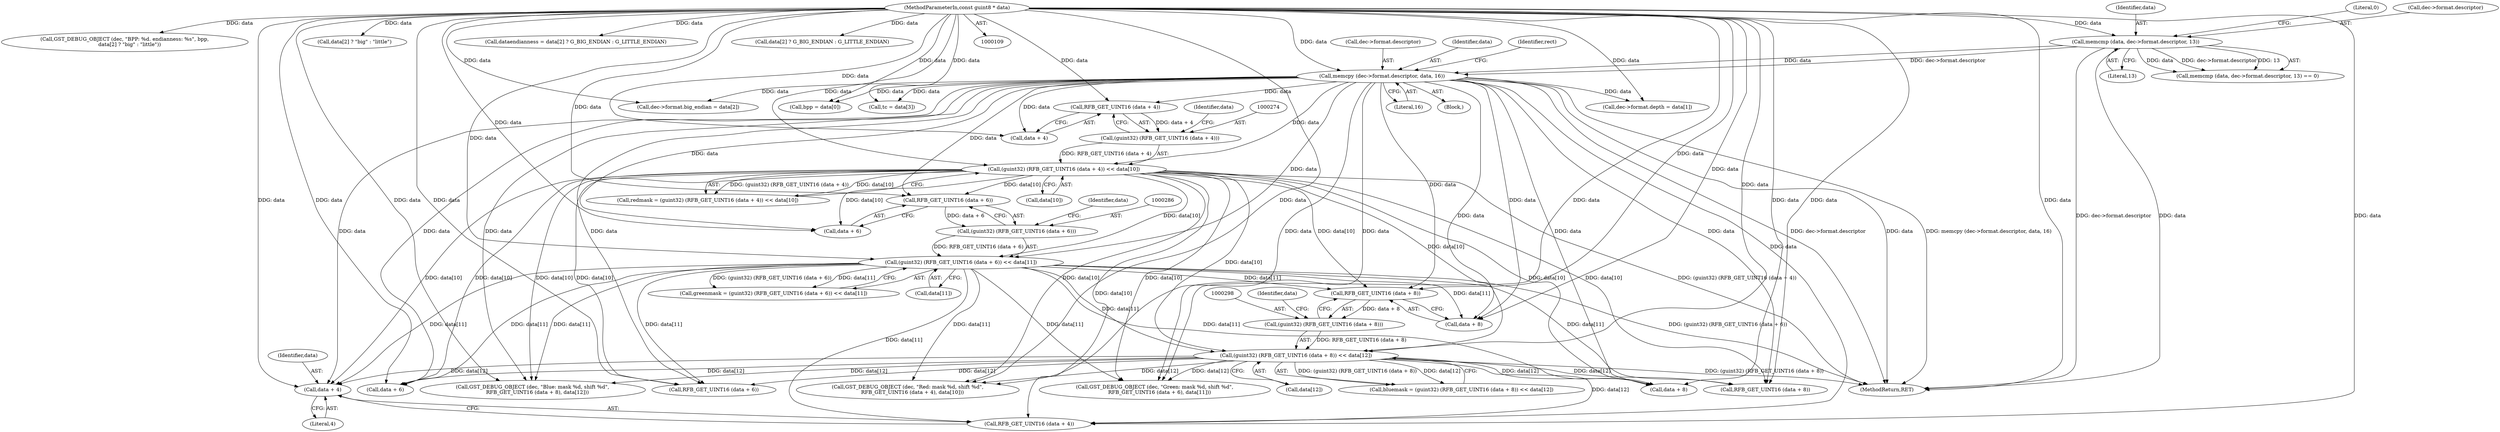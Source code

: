 digraph "0_gstreamer_4cb1bcf1422bbcd79c0f683edb7ee85e3f7a31fe_0@pointer" {
"1000310" [label="(Call,data + 4)"];
"1000284" [label="(Call,(guint32) (RFB_GET_UINT16 (data + 6)) << data[11])"];
"1000285" [label="(Call,(guint32) (RFB_GET_UINT16 (data + 6)))"];
"1000287" [label="(Call,RFB_GET_UINT16 (data + 6))"];
"1000272" [label="(Call,(guint32) (RFB_GET_UINT16 (data + 4)) << data[10])"];
"1000273" [label="(Call,(guint32) (RFB_GET_UINT16 (data + 4)))"];
"1000275" [label="(Call,RFB_GET_UINT16 (data + 4))"];
"1000153" [label="(Call,memcpy (dec->format.descriptor, data, 16))"];
"1000141" [label="(Call,memcmp (data, dec->format.descriptor, 13))"];
"1000112" [label="(MethodParameterIn,const guint8 * data)"];
"1000296" [label="(Call,(guint32) (RFB_GET_UINT16 (data + 8)) << data[12])"];
"1000297" [label="(Call,(guint32) (RFB_GET_UINT16 (data + 8)))"];
"1000299" [label="(Call,RFB_GET_UINT16 (data + 8))"];
"1000154" [label="(Call,dec->format.descriptor)"];
"1000282" [label="(Call,greenmask = (guint32) (RFB_GET_UINT16 (data + 6)) << data[11])"];
"1000142" [label="(Identifier,data)"];
"1000306" [label="(Call,GST_DEBUG_OBJECT (dec, \"Red: mask %d, shift %d\",\n      RFB_GET_UINT16 (data + 4), data[10]))"];
"1000287" [label="(Call,RFB_GET_UINT16 (data + 6))"];
"1000148" [label="(Literal,13)"];
"1000336" [label="(Call,GST_DEBUG_OBJECT (dec, \"BPP: %d. endianness: %s\", bpp,\n      data[2] ? \"big\" : \"little\"))"];
"1000280" [label="(Identifier,data)"];
"1000316" [label="(Call,GST_DEBUG_OBJECT (dec, \"Green: mask %d, shift %d\",\n      RFB_GET_UINT16 (data + 6), data[11]))"];
"1000309" [label="(Call,RFB_GET_UINT16 (data + 4))"];
"1000112" [label="(MethodParameterIn,const guint8 * data)"];
"1000193" [label="(Call,dec->format.big_endian = data[2])"];
"1000340" [label="(Call,data[2] ? \"big\" : \"little\")"];
"1000275" [label="(Call,RFB_GET_UINT16 (data + 4))"];
"1000149" [label="(Literal,0)"];
"1000330" [label="(Call,data + 8)"];
"1000296" [label="(Call,(guint32) (RFB_GET_UINT16 (data + 8)) << data[12])"];
"1000294" [label="(Call,bluemask = (guint32) (RFB_GET_UINT16 (data + 8)) << data[12])"];
"1000320" [label="(Call,data + 6)"];
"1000179" [label="(Call,bpp = data[0])"];
"1000311" [label="(Identifier,data)"];
"1000270" [label="(Call,redmask = (guint32) (RFB_GET_UINT16 (data + 4)) << data[10])"];
"1000159" [label="(Identifier,data)"];
"1000140" [label="(Call,memcmp (data, dec->format.descriptor, 13) == 0)"];
"1000202" [label="(Call,dataendianness = data[2] ? G_BIG_ENDIAN : G_LITTLE_ENDIAN)"];
"1000284" [label="(Call,(guint32) (RFB_GET_UINT16 (data + 6)) << data[11])"];
"1000299" [label="(Call,RFB_GET_UINT16 (data + 8))"];
"1000285" [label="(Call,(guint32) (RFB_GET_UINT16 (data + 6)))"];
"1000288" [label="(Call,data + 6)"];
"1000276" [label="(Call,data + 4)"];
"1000272" [label="(Call,(guint32) (RFB_GET_UINT16 (data + 4)) << data[10])"];
"1000153" [label="(Call,memcpy (dec->format.descriptor, data, 16))"];
"1000204" [label="(Call,data[2] ? G_BIG_ENDIAN : G_LITTLE_ENDIAN)"];
"1000143" [label="(Call,dec->format.descriptor)"];
"1000160" [label="(Literal,16)"];
"1000326" [label="(Call,GST_DEBUG_OBJECT (dec, \"Blue: mask %d, shift %d\",\n      RFB_GET_UINT16 (data + 8), data[12]))"];
"1000329" [label="(Call,RFB_GET_UINT16 (data + 8))"];
"1000292" [label="(Identifier,data)"];
"1000165" [label="(Identifier,rect)"];
"1000291" [label="(Call,data[11])"];
"1000115" [label="(Block,)"];
"1000319" [label="(Call,RFB_GET_UINT16 (data + 6))"];
"1000141" [label="(Call,memcmp (data, dec->format.descriptor, 13))"];
"1000310" [label="(Call,data + 4)"];
"1000273" [label="(Call,(guint32) (RFB_GET_UINT16 (data + 4)))"];
"1000303" [label="(Call,data[12])"];
"1000304" [label="(Identifier,data)"];
"1000184" [label="(Call,dec->format.depth = data[1])"];
"1000210" [label="(Call,tc = data[3])"];
"1000297" [label="(Call,(guint32) (RFB_GET_UINT16 (data + 8)))"];
"1000279" [label="(Call,data[10])"];
"1000519" [label="(MethodReturn,RET)"];
"1000312" [label="(Literal,4)"];
"1000300" [label="(Call,data + 8)"];
"1000310" -> "1000309"  [label="AST: "];
"1000310" -> "1000312"  [label="CFG: "];
"1000311" -> "1000310"  [label="AST: "];
"1000312" -> "1000310"  [label="AST: "];
"1000309" -> "1000310"  [label="CFG: "];
"1000284" -> "1000310"  [label="DDG: data[11]"];
"1000296" -> "1000310"  [label="DDG: data[12]"];
"1000272" -> "1000310"  [label="DDG: data[10]"];
"1000112" -> "1000310"  [label="DDG: data"];
"1000153" -> "1000310"  [label="DDG: data"];
"1000284" -> "1000282"  [label="AST: "];
"1000284" -> "1000291"  [label="CFG: "];
"1000285" -> "1000284"  [label="AST: "];
"1000291" -> "1000284"  [label="AST: "];
"1000282" -> "1000284"  [label="CFG: "];
"1000284" -> "1000519"  [label="DDG: (guint32) (RFB_GET_UINT16 (data + 6))"];
"1000284" -> "1000282"  [label="DDG: (guint32) (RFB_GET_UINT16 (data + 6))"];
"1000284" -> "1000282"  [label="DDG: data[11]"];
"1000285" -> "1000284"  [label="DDG: RFB_GET_UINT16 (data + 6)"];
"1000112" -> "1000284"  [label="DDG: data"];
"1000272" -> "1000284"  [label="DDG: data[10]"];
"1000153" -> "1000284"  [label="DDG: data"];
"1000284" -> "1000299"  [label="DDG: data[11]"];
"1000284" -> "1000300"  [label="DDG: data[11]"];
"1000284" -> "1000296"  [label="DDG: data[11]"];
"1000284" -> "1000309"  [label="DDG: data[11]"];
"1000284" -> "1000306"  [label="DDG: data[11]"];
"1000284" -> "1000319"  [label="DDG: data[11]"];
"1000284" -> "1000320"  [label="DDG: data[11]"];
"1000284" -> "1000316"  [label="DDG: data[11]"];
"1000284" -> "1000329"  [label="DDG: data[11]"];
"1000284" -> "1000330"  [label="DDG: data[11]"];
"1000284" -> "1000326"  [label="DDG: data[11]"];
"1000285" -> "1000287"  [label="CFG: "];
"1000286" -> "1000285"  [label="AST: "];
"1000287" -> "1000285"  [label="AST: "];
"1000292" -> "1000285"  [label="CFG: "];
"1000287" -> "1000285"  [label="DDG: data + 6"];
"1000287" -> "1000288"  [label="CFG: "];
"1000288" -> "1000287"  [label="AST: "];
"1000272" -> "1000287"  [label="DDG: data[10]"];
"1000112" -> "1000287"  [label="DDG: data"];
"1000153" -> "1000287"  [label="DDG: data"];
"1000272" -> "1000270"  [label="AST: "];
"1000272" -> "1000279"  [label="CFG: "];
"1000273" -> "1000272"  [label="AST: "];
"1000279" -> "1000272"  [label="AST: "];
"1000270" -> "1000272"  [label="CFG: "];
"1000272" -> "1000519"  [label="DDG: (guint32) (RFB_GET_UINT16 (data + 4))"];
"1000272" -> "1000270"  [label="DDG: (guint32) (RFB_GET_UINT16 (data + 4))"];
"1000272" -> "1000270"  [label="DDG: data[10]"];
"1000273" -> "1000272"  [label="DDG: RFB_GET_UINT16 (data + 4)"];
"1000112" -> "1000272"  [label="DDG: data"];
"1000153" -> "1000272"  [label="DDG: data"];
"1000272" -> "1000288"  [label="DDG: data[10]"];
"1000272" -> "1000299"  [label="DDG: data[10]"];
"1000272" -> "1000300"  [label="DDG: data[10]"];
"1000272" -> "1000296"  [label="DDG: data[10]"];
"1000272" -> "1000309"  [label="DDG: data[10]"];
"1000272" -> "1000306"  [label="DDG: data[10]"];
"1000272" -> "1000319"  [label="DDG: data[10]"];
"1000272" -> "1000320"  [label="DDG: data[10]"];
"1000272" -> "1000316"  [label="DDG: data[10]"];
"1000272" -> "1000329"  [label="DDG: data[10]"];
"1000272" -> "1000330"  [label="DDG: data[10]"];
"1000272" -> "1000326"  [label="DDG: data[10]"];
"1000273" -> "1000275"  [label="CFG: "];
"1000274" -> "1000273"  [label="AST: "];
"1000275" -> "1000273"  [label="AST: "];
"1000280" -> "1000273"  [label="CFG: "];
"1000275" -> "1000273"  [label="DDG: data + 4"];
"1000275" -> "1000276"  [label="CFG: "];
"1000276" -> "1000275"  [label="AST: "];
"1000153" -> "1000275"  [label="DDG: data"];
"1000112" -> "1000275"  [label="DDG: data"];
"1000153" -> "1000115"  [label="AST: "];
"1000153" -> "1000160"  [label="CFG: "];
"1000154" -> "1000153"  [label="AST: "];
"1000159" -> "1000153"  [label="AST: "];
"1000160" -> "1000153"  [label="AST: "];
"1000165" -> "1000153"  [label="CFG: "];
"1000153" -> "1000519"  [label="DDG: data"];
"1000153" -> "1000519"  [label="DDG: memcpy (dec->format.descriptor, data, 16)"];
"1000153" -> "1000519"  [label="DDG: dec->format.descriptor"];
"1000141" -> "1000153"  [label="DDG: dec->format.descriptor"];
"1000141" -> "1000153"  [label="DDG: data"];
"1000112" -> "1000153"  [label="DDG: data"];
"1000153" -> "1000179"  [label="DDG: data"];
"1000153" -> "1000184"  [label="DDG: data"];
"1000153" -> "1000193"  [label="DDG: data"];
"1000153" -> "1000210"  [label="DDG: data"];
"1000153" -> "1000276"  [label="DDG: data"];
"1000153" -> "1000288"  [label="DDG: data"];
"1000153" -> "1000299"  [label="DDG: data"];
"1000153" -> "1000300"  [label="DDG: data"];
"1000153" -> "1000296"  [label="DDG: data"];
"1000153" -> "1000309"  [label="DDG: data"];
"1000153" -> "1000306"  [label="DDG: data"];
"1000153" -> "1000319"  [label="DDG: data"];
"1000153" -> "1000320"  [label="DDG: data"];
"1000153" -> "1000316"  [label="DDG: data"];
"1000153" -> "1000329"  [label="DDG: data"];
"1000153" -> "1000330"  [label="DDG: data"];
"1000153" -> "1000326"  [label="DDG: data"];
"1000141" -> "1000140"  [label="AST: "];
"1000141" -> "1000148"  [label="CFG: "];
"1000142" -> "1000141"  [label="AST: "];
"1000143" -> "1000141"  [label="AST: "];
"1000148" -> "1000141"  [label="AST: "];
"1000149" -> "1000141"  [label="CFG: "];
"1000141" -> "1000519"  [label="DDG: data"];
"1000141" -> "1000519"  [label="DDG: dec->format.descriptor"];
"1000141" -> "1000140"  [label="DDG: data"];
"1000141" -> "1000140"  [label="DDG: dec->format.descriptor"];
"1000141" -> "1000140"  [label="DDG: 13"];
"1000112" -> "1000141"  [label="DDG: data"];
"1000112" -> "1000109"  [label="AST: "];
"1000112" -> "1000519"  [label="DDG: data"];
"1000112" -> "1000179"  [label="DDG: data"];
"1000112" -> "1000184"  [label="DDG: data"];
"1000112" -> "1000193"  [label="DDG: data"];
"1000112" -> "1000202"  [label="DDG: data"];
"1000112" -> "1000204"  [label="DDG: data"];
"1000112" -> "1000210"  [label="DDG: data"];
"1000112" -> "1000276"  [label="DDG: data"];
"1000112" -> "1000288"  [label="DDG: data"];
"1000112" -> "1000299"  [label="DDG: data"];
"1000112" -> "1000300"  [label="DDG: data"];
"1000112" -> "1000296"  [label="DDG: data"];
"1000112" -> "1000309"  [label="DDG: data"];
"1000112" -> "1000306"  [label="DDG: data"];
"1000112" -> "1000319"  [label="DDG: data"];
"1000112" -> "1000320"  [label="DDG: data"];
"1000112" -> "1000316"  [label="DDG: data"];
"1000112" -> "1000329"  [label="DDG: data"];
"1000112" -> "1000330"  [label="DDG: data"];
"1000112" -> "1000326"  [label="DDG: data"];
"1000112" -> "1000336"  [label="DDG: data"];
"1000112" -> "1000340"  [label="DDG: data"];
"1000296" -> "1000294"  [label="AST: "];
"1000296" -> "1000303"  [label="CFG: "];
"1000297" -> "1000296"  [label="AST: "];
"1000303" -> "1000296"  [label="AST: "];
"1000294" -> "1000296"  [label="CFG: "];
"1000296" -> "1000519"  [label="DDG: (guint32) (RFB_GET_UINT16 (data + 8))"];
"1000296" -> "1000294"  [label="DDG: (guint32) (RFB_GET_UINT16 (data + 8))"];
"1000296" -> "1000294"  [label="DDG: data[12]"];
"1000297" -> "1000296"  [label="DDG: RFB_GET_UINT16 (data + 8)"];
"1000296" -> "1000309"  [label="DDG: data[12]"];
"1000296" -> "1000306"  [label="DDG: data[12]"];
"1000296" -> "1000319"  [label="DDG: data[12]"];
"1000296" -> "1000320"  [label="DDG: data[12]"];
"1000296" -> "1000316"  [label="DDG: data[12]"];
"1000296" -> "1000329"  [label="DDG: data[12]"];
"1000296" -> "1000330"  [label="DDG: data[12]"];
"1000296" -> "1000326"  [label="DDG: data[12]"];
"1000297" -> "1000299"  [label="CFG: "];
"1000298" -> "1000297"  [label="AST: "];
"1000299" -> "1000297"  [label="AST: "];
"1000304" -> "1000297"  [label="CFG: "];
"1000299" -> "1000297"  [label="DDG: data + 8"];
"1000299" -> "1000300"  [label="CFG: "];
"1000300" -> "1000299"  [label="AST: "];
}
